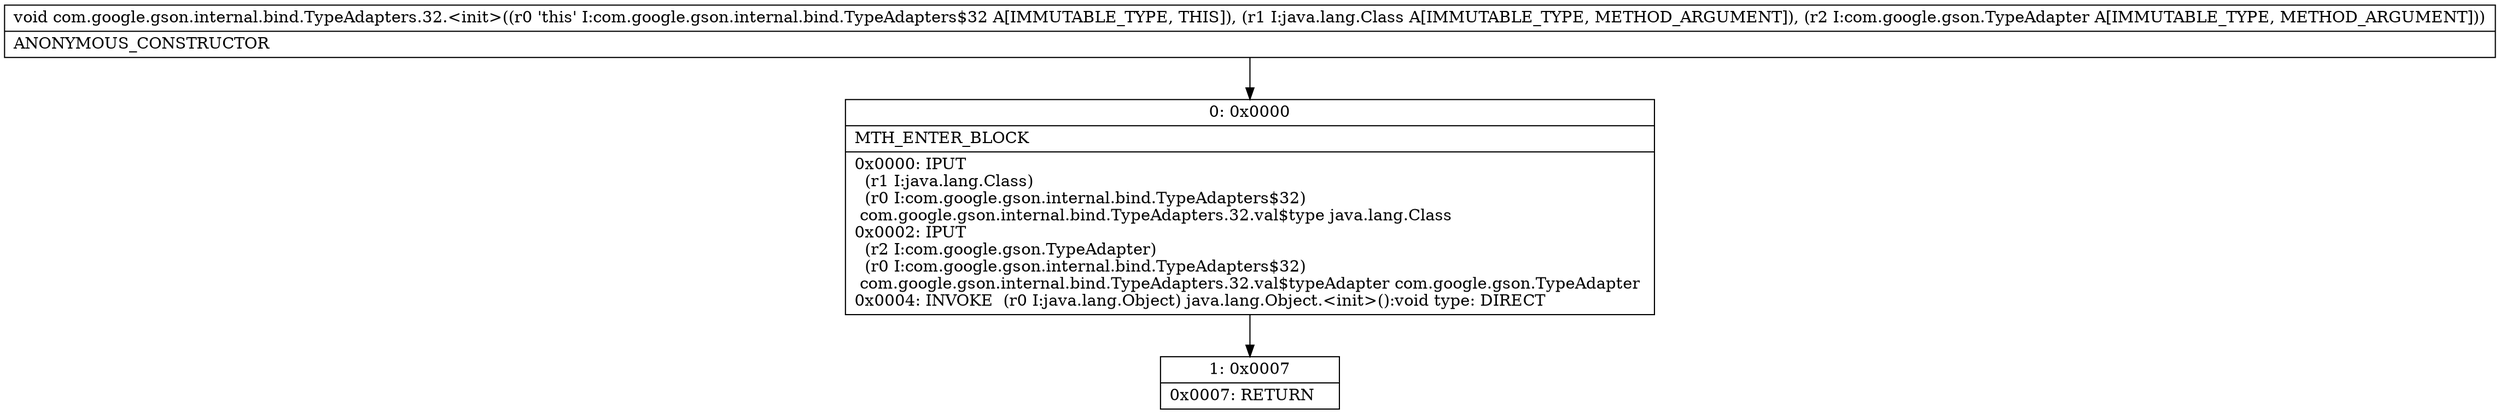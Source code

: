 digraph "CFG forcom.google.gson.internal.bind.TypeAdapters.32.\<init\>(Ljava\/lang\/Class;Lcom\/google\/gson\/TypeAdapter;)V" {
Node_0 [shape=record,label="{0\:\ 0x0000|MTH_ENTER_BLOCK\l|0x0000: IPUT  \l  (r1 I:java.lang.Class)\l  (r0 I:com.google.gson.internal.bind.TypeAdapters$32)\l com.google.gson.internal.bind.TypeAdapters.32.val$type java.lang.Class \l0x0002: IPUT  \l  (r2 I:com.google.gson.TypeAdapter)\l  (r0 I:com.google.gson.internal.bind.TypeAdapters$32)\l com.google.gson.internal.bind.TypeAdapters.32.val$typeAdapter com.google.gson.TypeAdapter \l0x0004: INVOKE  (r0 I:java.lang.Object) java.lang.Object.\<init\>():void type: DIRECT \l}"];
Node_1 [shape=record,label="{1\:\ 0x0007|0x0007: RETURN   \l}"];
MethodNode[shape=record,label="{void com.google.gson.internal.bind.TypeAdapters.32.\<init\>((r0 'this' I:com.google.gson.internal.bind.TypeAdapters$32 A[IMMUTABLE_TYPE, THIS]), (r1 I:java.lang.Class A[IMMUTABLE_TYPE, METHOD_ARGUMENT]), (r2 I:com.google.gson.TypeAdapter A[IMMUTABLE_TYPE, METHOD_ARGUMENT]))  | ANONYMOUS_CONSTRUCTOR\l}"];
MethodNode -> Node_0;
Node_0 -> Node_1;
}

